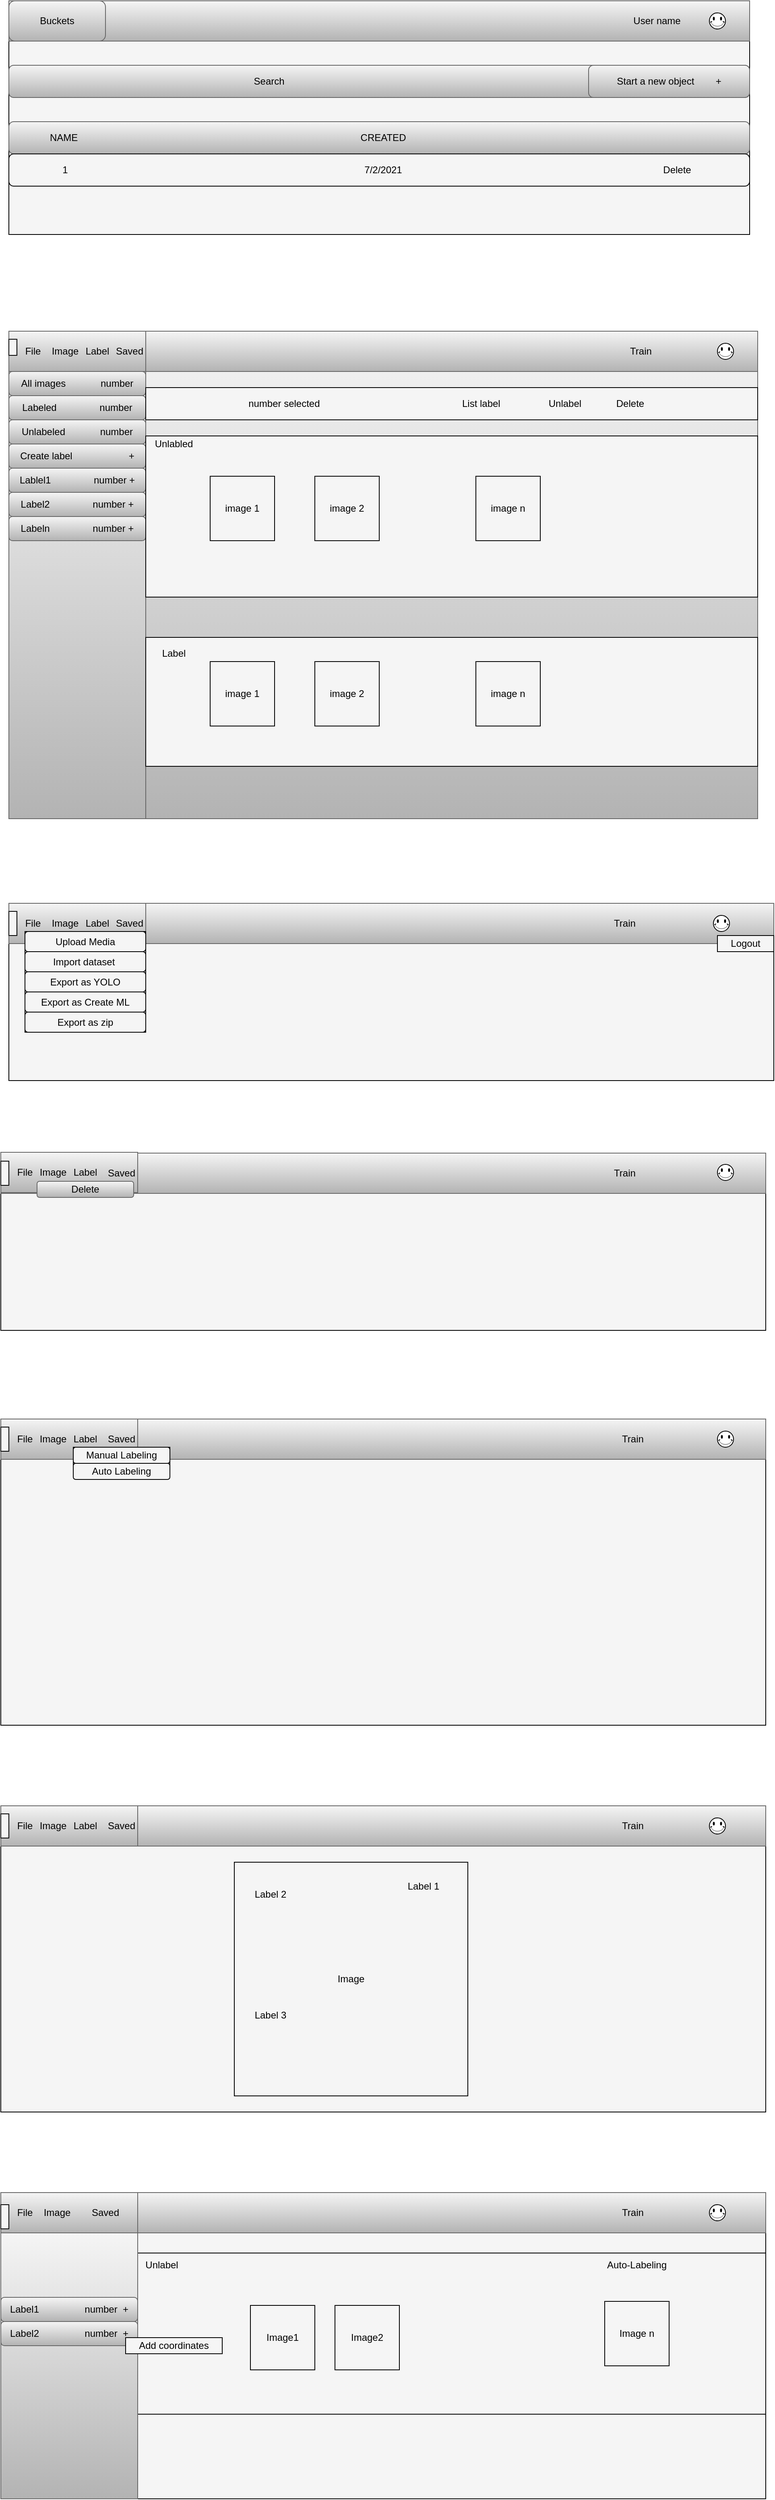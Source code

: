 <mxfile version="14.9.0" type="github">
  <diagram id="Ek6Fak7ttkQd5588zL6J" name="Page-1">
    <mxGraphModel dx="1422" dy="1963" grid="1" gridSize="10" guides="1" tooltips="1" connect="1" arrows="1" fold="1" page="1" pageScale="1" pageWidth="827" pageHeight="1169" math="0" shadow="0">
      <root>
        <mxCell id="0" />
        <mxCell id="1" parent="0" />
        <mxCell id="MTBAlzHgjly1I4JkrnfI-124" value="" style="rounded=0;whiteSpace=wrap;html=1;strokeColor=#000000;fillColor=#F5F5F5;" vertex="1" parent="1">
          <mxGeometry x="40" y="2410" width="950" height="380" as="geometry" />
        </mxCell>
        <mxCell id="MTBAlzHgjly1I4JkrnfI-140" value="" style="rounded=0;whiteSpace=wrap;html=1;strokeColor=#000000;fillColor=#F5F5F5;" vertex="1" parent="1">
          <mxGeometry x="210" y="2485" width="780" height="200" as="geometry" />
        </mxCell>
        <mxCell id="MTBAlzHgjly1I4JkrnfI-139" value="" style="rounded=0;whiteSpace=wrap;html=1;strokeColor=#666666;gradientColor=#b3b3b3;fillColor=#F5F5F5;" vertex="1" parent="1">
          <mxGeometry x="40" y="2460" width="170" height="330" as="geometry" />
        </mxCell>
        <mxCell id="MTBAlzHgjly1I4JkrnfI-125" value="" style="rounded=0;whiteSpace=wrap;html=1;gradientColor=#b3b3b3;fillColor=#f5f5f5;strokeColor=#666666;" vertex="1" parent="1">
          <mxGeometry x="40" y="2410" width="950" height="50" as="geometry" />
        </mxCell>
        <mxCell id="MTBAlzHgjly1I4JkrnfI-130" value="" style="rounded=0;whiteSpace=wrap;html=1;strokeColor=#666666;gradientColor=#b3b3b3;fillColor=#f5f5f5;" vertex="1" parent="1">
          <mxGeometry x="40" y="2410" width="170" height="50" as="geometry" />
        </mxCell>
        <mxCell id="MTBAlzHgjly1I4JkrnfI-110" value="" style="rounded=0;whiteSpace=wrap;html=1;strokeColor=#000000;fillColor=#F5F5F5;" vertex="1" parent="1">
          <mxGeometry x="40" y="1930" width="950" height="380" as="geometry" />
        </mxCell>
        <mxCell id="MTBAlzHgjly1I4JkrnfI-111" value="" style="rounded=0;whiteSpace=wrap;html=1;gradientColor=#b3b3b3;fillColor=#f5f5f5;strokeColor=#666666;" vertex="1" parent="1">
          <mxGeometry x="40" y="1930" width="950" height="50" as="geometry" />
        </mxCell>
        <mxCell id="MTBAlzHgjly1I4JkrnfI-116" value="" style="rounded=0;whiteSpace=wrap;html=1;strokeColor=#666666;gradientColor=#b3b3b3;fillColor=#f5f5f5;" vertex="1" parent="1">
          <mxGeometry x="40" y="1930" width="170" height="50" as="geometry" />
        </mxCell>
        <mxCell id="MTBAlzHgjly1I4JkrnfI-39" value="" style="rounded=0;whiteSpace=wrap;html=1;strokeColor=#000000;fillColor=#F5F5F5;" vertex="1" parent="1">
          <mxGeometry x="40" y="1120" width="950" height="220" as="geometry" />
        </mxCell>
        <mxCell id="MTBAlzHgjly1I4JkrnfI-41" value="" style="rounded=0;whiteSpace=wrap;html=1;gradientColor=#b3b3b3;fillColor=#f5f5f5;strokeColor=#666666;" vertex="1" parent="1">
          <mxGeometry x="40" y="1120" width="950" height="50" as="geometry" />
        </mxCell>
        <mxCell id="MTBAlzHgjly1I4JkrnfI-2" value="" style="rounded=0;whiteSpace=wrap;html=1;gradientColor=#b3b3b3;fillColor=#f5f5f5;strokeColor=#666666;" vertex="1" parent="1">
          <mxGeometry x="50" y="100" width="930" height="605" as="geometry" />
        </mxCell>
        <mxCell id="MTBAlzHgjly1I4JkrnfI-3" value="" style="rounded=0;whiteSpace=wrap;html=1;gradientColor=#b3b3b3;fillColor=#f5f5f5;strokeColor=#666666;" vertex="1" parent="1">
          <mxGeometry x="50" y="100" width="930" height="50" as="geometry" />
        </mxCell>
        <mxCell id="MTBAlzHgjly1I4JkrnfI-4" value="" style="rounded=0;whiteSpace=wrap;html=1;strokeColor=#666666;gradientColor=#b3b3b3;fillColor=#f5f5f5;" vertex="1" parent="1">
          <mxGeometry x="50" y="100" width="170" height="50" as="geometry" />
        </mxCell>
        <mxCell id="MTBAlzHgjly1I4JkrnfI-5" value="File" style="text;html=1;strokeColor=none;fillColor=none;align=center;verticalAlign=middle;whiteSpace=wrap;rounded=0;" vertex="1" parent="1">
          <mxGeometry x="60" y="115" width="40" height="20" as="geometry" />
        </mxCell>
        <mxCell id="MTBAlzHgjly1I4JkrnfI-6" value="Image" style="text;html=1;align=center;verticalAlign=middle;whiteSpace=wrap;rounded=0;" vertex="1" parent="1">
          <mxGeometry x="100" y="115" width="40" height="20" as="geometry" />
        </mxCell>
        <mxCell id="MTBAlzHgjly1I4JkrnfI-7" value="Saved" style="text;html=1;strokeColor=none;fillColor=none;align=center;verticalAlign=middle;whiteSpace=wrap;rounded=0;" vertex="1" parent="1">
          <mxGeometry x="180" y="115" width="40" height="20" as="geometry" />
        </mxCell>
        <mxCell id="MTBAlzHgjly1I4JkrnfI-10" value="Train" style="text;html=1;align=center;verticalAlign=middle;whiteSpace=wrap;rounded=0;" vertex="1" parent="1">
          <mxGeometry x="780" y="115" width="110" height="20" as="geometry" />
        </mxCell>
        <mxCell id="MTBAlzHgjly1I4JkrnfI-12" value="" style="verticalLabelPosition=bottom;verticalAlign=top;html=1;shape=mxgraph.basic.smiley;strokeColor=#000000;" vertex="1" parent="1">
          <mxGeometry x="930" y="115" width="20" height="20" as="geometry" />
        </mxCell>
        <mxCell id="MTBAlzHgjly1I4JkrnfI-13" value="" style="rounded=0;whiteSpace=wrap;html=1;strokeColor=#666666;gradientColor=#b3b3b3;fillColor=#F5F5F5;" vertex="1" parent="1">
          <mxGeometry x="50" y="150" width="170" height="555" as="geometry" />
        </mxCell>
        <mxCell id="MTBAlzHgjly1I4JkrnfI-14" value="All images&amp;nbsp; &amp;nbsp; &amp;nbsp; &amp;nbsp; &amp;nbsp; &amp;nbsp; &amp;nbsp;number" style="rounded=1;whiteSpace=wrap;html=1;strokeColor=#666666;gradientColor=#b3b3b3;fillColor=#f5f5f5;" vertex="1" parent="1">
          <mxGeometry x="50" y="150" width="170" height="30" as="geometry" />
        </mxCell>
        <mxCell id="MTBAlzHgjly1I4JkrnfI-15" value="Labeled&amp;nbsp; &amp;nbsp; &amp;nbsp; &amp;nbsp; &amp;nbsp; &amp;nbsp; &amp;nbsp; &amp;nbsp; number" style="rounded=1;whiteSpace=wrap;html=1;strokeColor=#666666;gradientColor=#b3b3b3;fillColor=#f5f5f5;" vertex="1" parent="1">
          <mxGeometry x="50" y="180" width="170" height="30" as="geometry" />
        </mxCell>
        <mxCell id="MTBAlzHgjly1I4JkrnfI-16" value="Unlabeled&amp;nbsp; &amp;nbsp; &amp;nbsp; &amp;nbsp; &amp;nbsp; &amp;nbsp; &amp;nbsp;number" style="rounded=1;whiteSpace=wrap;html=1;strokeColor=#666666;gradientColor=#b3b3b3;fillColor=#f5f5f5;" vertex="1" parent="1">
          <mxGeometry x="50" y="210" width="170" height="30" as="geometry" />
        </mxCell>
        <mxCell id="MTBAlzHgjly1I4JkrnfI-17" value="Create label&amp;nbsp; &amp;nbsp; &amp;nbsp; &amp;nbsp; &amp;nbsp; &amp;nbsp; &amp;nbsp; &amp;nbsp; &amp;nbsp; &amp;nbsp; &amp;nbsp;+" style="rounded=1;whiteSpace=wrap;html=1;strokeColor=#666666;gradientColor=#b3b3b3;fillColor=#f5f5f5;" vertex="1" parent="1">
          <mxGeometry x="50" y="240" width="170" height="30" as="geometry" />
        </mxCell>
        <mxCell id="MTBAlzHgjly1I4JkrnfI-18" value="Lablel1&amp;nbsp; &amp;nbsp; &amp;nbsp; &amp;nbsp; &amp;nbsp; &amp;nbsp; &amp;nbsp; &amp;nbsp; number +" style="rounded=1;whiteSpace=wrap;html=1;strokeColor=#666666;gradientColor=#b3b3b3;fillColor=#f5f5f5;" vertex="1" parent="1">
          <mxGeometry x="50" y="270" width="170" height="30" as="geometry" />
        </mxCell>
        <mxCell id="MTBAlzHgjly1I4JkrnfI-19" value="Label2&amp;nbsp; &amp;nbsp; &amp;nbsp; &amp;nbsp; &amp;nbsp; &amp;nbsp; &amp;nbsp; &amp;nbsp; number +" style="rounded=1;whiteSpace=wrap;html=1;strokeColor=#666666;gradientColor=#b3b3b3;fillColor=#f5f5f5;" vertex="1" parent="1">
          <mxGeometry x="50" y="300" width="170" height="30" as="geometry" />
        </mxCell>
        <mxCell id="MTBAlzHgjly1I4JkrnfI-20" value="Labeln&amp;nbsp; &amp;nbsp; &amp;nbsp; &amp;nbsp; &amp;nbsp; &amp;nbsp; &amp;nbsp; &amp;nbsp; number +" style="rounded=1;whiteSpace=wrap;html=1;strokeColor=#666666;gradientColor=#b3b3b3;fillColor=#f5f5f5;" vertex="1" parent="1">
          <mxGeometry x="50" y="330" width="170" height="30" as="geometry" />
        </mxCell>
        <mxCell id="MTBAlzHgjly1I4JkrnfI-21" value="" style="rounded=0;whiteSpace=wrap;html=1;strokeColor=#000000;fillColor=#F5F5F5;" vertex="1" parent="1">
          <mxGeometry x="50" y="810" width="950" height="220" as="geometry" />
        </mxCell>
        <mxCell id="MTBAlzHgjly1I4JkrnfI-23" value="" style="rounded=0;whiteSpace=wrap;html=1;gradientColor=#b3b3b3;fillColor=#f5f5f5;strokeColor=#666666;" vertex="1" parent="1">
          <mxGeometry x="50" y="810" width="950" height="50" as="geometry" />
        </mxCell>
        <mxCell id="MTBAlzHgjly1I4JkrnfI-22" value="" style="rounded=0;whiteSpace=wrap;html=1;strokeColor=#666666;gradientColor=#b3b3b3;fillColor=#f5f5f5;" vertex="1" parent="1">
          <mxGeometry x="50" y="810" width="170" height="50" as="geometry" />
        </mxCell>
        <mxCell id="MTBAlzHgjly1I4JkrnfI-24" value="Train" style="text;html=1;align=center;verticalAlign=middle;whiteSpace=wrap;rounded=0;" vertex="1" parent="1">
          <mxGeometry x="760" y="825" width="110" height="20" as="geometry" />
        </mxCell>
        <mxCell id="MTBAlzHgjly1I4JkrnfI-25" value="" style="verticalLabelPosition=bottom;verticalAlign=top;html=1;shape=mxgraph.basic.smiley;strokeColor=#000000;" vertex="1" parent="1">
          <mxGeometry x="925" y="825" width="20" height="20" as="geometry" />
        </mxCell>
        <mxCell id="MTBAlzHgjly1I4JkrnfI-38" value="" style="edgeStyle=orthogonalEdgeStyle;rounded=0;orthogonalLoop=1;jettySize=auto;html=1;" edge="1" parent="1" source="MTBAlzHgjly1I4JkrnfI-26" target="MTBAlzHgjly1I4JkrnfI-37">
          <mxGeometry relative="1" as="geometry" />
        </mxCell>
        <mxCell id="MTBAlzHgjly1I4JkrnfI-26" value="File" style="text;html=1;strokeColor=none;fillColor=none;align=center;verticalAlign=middle;whiteSpace=wrap;rounded=0;" vertex="1" parent="1">
          <mxGeometry x="60" y="825" width="40" height="20" as="geometry" />
        </mxCell>
        <mxCell id="MTBAlzHgjly1I4JkrnfI-30" value="" style="rounded=0;whiteSpace=wrap;html=1;strokeColor=#000000;fillColor=#F5F5F5;" vertex="1" parent="1">
          <mxGeometry x="70" y="845" width="150" height="125" as="geometry" />
        </mxCell>
        <mxCell id="MTBAlzHgjly1I4JkrnfI-31" value="Upload Media" style="rounded=1;whiteSpace=wrap;html=1;strokeColor=#000000;fillColor=#F5F5F5;" vertex="1" parent="1">
          <mxGeometry x="70" y="845" width="150" height="25" as="geometry" />
        </mxCell>
        <mxCell id="MTBAlzHgjly1I4JkrnfI-34" value="Export as YOLO" style="rounded=1;whiteSpace=wrap;html=1;strokeColor=#000000;fillColor=#F5F5F5;" vertex="1" parent="1">
          <mxGeometry x="70" y="895" width="150" height="25" as="geometry" />
        </mxCell>
        <mxCell id="MTBAlzHgjly1I4JkrnfI-35" value="Export as Create ML" style="rounded=1;whiteSpace=wrap;html=1;strokeColor=#000000;fillColor=#F5F5F5;" vertex="1" parent="1">
          <mxGeometry x="70" y="920" width="150" height="25" as="geometry" />
        </mxCell>
        <mxCell id="MTBAlzHgjly1I4JkrnfI-36" value="Export as zip" style="rounded=1;whiteSpace=wrap;html=1;strokeColor=#000000;fillColor=#F5F5F5;" vertex="1" parent="1">
          <mxGeometry x="70" y="945" width="150" height="25" as="geometry" />
        </mxCell>
        <mxCell id="MTBAlzHgjly1I4JkrnfI-37" value="Import dataset&amp;nbsp;" style="rounded=1;whiteSpace=wrap;html=1;strokeColor=#000000;fillColor=#F5F5F5;" vertex="1" parent="1">
          <mxGeometry x="70" y="870" width="150" height="25" as="geometry" />
        </mxCell>
        <mxCell id="MTBAlzHgjly1I4JkrnfI-40" value="" style="rounded=0;whiteSpace=wrap;html=1;strokeColor=#666666;gradientColor=#b3b3b3;fillColor=#f5f5f5;" vertex="1" parent="1">
          <mxGeometry x="40" y="1119" width="170" height="50" as="geometry" />
        </mxCell>
        <mxCell id="MTBAlzHgjly1I4JkrnfI-42" value="Train" style="text;html=1;align=center;verticalAlign=middle;whiteSpace=wrap;rounded=0;" vertex="1" parent="1">
          <mxGeometry x="760" y="1135" width="110" height="20" as="geometry" />
        </mxCell>
        <mxCell id="MTBAlzHgjly1I4JkrnfI-44" value="File" style="text;html=1;strokeColor=none;fillColor=none;align=center;verticalAlign=middle;whiteSpace=wrap;rounded=0;" vertex="1" parent="1">
          <mxGeometry x="50" y="1134" width="40" height="20" as="geometry" />
        </mxCell>
        <mxCell id="MTBAlzHgjly1I4JkrnfI-45" value="Image" style="text;html=1;align=center;verticalAlign=middle;whiteSpace=wrap;rounded=0;" vertex="1" parent="1">
          <mxGeometry x="100" y="825" width="40" height="20" as="geometry" />
        </mxCell>
        <mxCell id="MTBAlzHgjly1I4JkrnfI-46" value="Saved" style="text;html=1;strokeColor=none;fillColor=none;align=center;verticalAlign=middle;whiteSpace=wrap;rounded=0;" vertex="1" parent="1">
          <mxGeometry x="180" y="825" width="40" height="20" as="geometry" />
        </mxCell>
        <mxCell id="MTBAlzHgjly1I4JkrnfI-47" value="Image" style="text;html=1;align=center;verticalAlign=middle;whiteSpace=wrap;rounded=0;" vertex="1" parent="1">
          <mxGeometry x="85" y="1134" width="40" height="20" as="geometry" />
        </mxCell>
        <mxCell id="MTBAlzHgjly1I4JkrnfI-48" value="Saved" style="text;html=1;strokeColor=none;fillColor=none;align=center;verticalAlign=middle;whiteSpace=wrap;rounded=0;" vertex="1" parent="1">
          <mxGeometry x="170" y="1135" width="40" height="20" as="geometry" />
        </mxCell>
        <mxCell id="MTBAlzHgjly1I4JkrnfI-50" value="Delete" style="rounded=1;whiteSpace=wrap;html=1;strokeColor=#666666;fillColor=#f5f5f5;gradientColor=#b3b3b3;" vertex="1" parent="1">
          <mxGeometry x="85" y="1155" width="120" height="20" as="geometry" />
        </mxCell>
        <mxCell id="MTBAlzHgjly1I4JkrnfI-51" value="" style="rounded=0;whiteSpace=wrap;html=1;strokeColor=#000000;fillColor=#F5F5F5;" vertex="1" parent="1">
          <mxGeometry x="220" y="230" width="760" height="200" as="geometry" />
        </mxCell>
        <mxCell id="MTBAlzHgjly1I4JkrnfI-53" value="number selected&amp;nbsp; &amp;nbsp; &amp;nbsp; &amp;nbsp; &amp;nbsp; &amp;nbsp; &amp;nbsp; &amp;nbsp; &amp;nbsp; &amp;nbsp; &amp;nbsp; &amp;nbsp; &amp;nbsp; &amp;nbsp; &amp;nbsp; &amp;nbsp; &amp;nbsp; &amp;nbsp; &amp;nbsp; &amp;nbsp; &amp;nbsp; &amp;nbsp; &amp;nbsp; &amp;nbsp; &amp;nbsp; &amp;nbsp; &amp;nbsp;List label&amp;nbsp; &amp;nbsp; &amp;nbsp; &amp;nbsp; &amp;nbsp; &amp;nbsp; &amp;nbsp; &amp;nbsp; &amp;nbsp; Unlabel&amp;nbsp; &amp;nbsp; &amp;nbsp; &amp;nbsp; &amp;nbsp; &amp;nbsp; &amp;nbsp;Delete&amp;nbsp; &amp;nbsp;&amp;nbsp;" style="rounded=0;whiteSpace=wrap;html=1;strokeColor=#000000;fillColor=#F5F5F5;" vertex="1" parent="1">
          <mxGeometry x="220" y="170" width="760" height="40" as="geometry" />
        </mxCell>
        <mxCell id="MTBAlzHgjly1I4JkrnfI-54" value="Unlabled" style="text;html=1;strokeColor=none;fillColor=none;align=center;verticalAlign=middle;whiteSpace=wrap;rounded=0;" vertex="1" parent="1">
          <mxGeometry x="230" y="230" width="50" height="20" as="geometry" />
        </mxCell>
        <mxCell id="MTBAlzHgjly1I4JkrnfI-55" value="image 1" style="whiteSpace=wrap;html=1;aspect=fixed;strokeColor=#000000;fillColor=#F5F5F5;" vertex="1" parent="1">
          <mxGeometry x="300" y="280" width="80" height="80" as="geometry" />
        </mxCell>
        <mxCell id="MTBAlzHgjly1I4JkrnfI-56" value="image 2" style="whiteSpace=wrap;html=1;aspect=fixed;strokeColor=#000000;fillColor=#F5F5F5;" vertex="1" parent="1">
          <mxGeometry x="430" y="280" width="80" height="80" as="geometry" />
        </mxCell>
        <mxCell id="MTBAlzHgjly1I4JkrnfI-58" value="image n" style="whiteSpace=wrap;html=1;aspect=fixed;strokeColor=#000000;fillColor=#F5F5F5;" vertex="1" parent="1">
          <mxGeometry x="630" y="280" width="80" height="80" as="geometry" />
        </mxCell>
        <mxCell id="MTBAlzHgjly1I4JkrnfI-60" value="" style="rounded=0;whiteSpace=wrap;html=1;strokeColor=#000000;fillColor=#F5F5F5;" vertex="1" parent="1">
          <mxGeometry x="220" y="480" width="760" height="160" as="geometry" />
        </mxCell>
        <mxCell id="MTBAlzHgjly1I4JkrnfI-61" value="Label" style="text;html=1;strokeColor=none;fillColor=none;align=center;verticalAlign=middle;whiteSpace=wrap;rounded=0;" vertex="1" parent="1">
          <mxGeometry x="230" y="490" width="50" height="20" as="geometry" />
        </mxCell>
        <mxCell id="MTBAlzHgjly1I4JkrnfI-62" value="image 1" style="whiteSpace=wrap;html=1;aspect=fixed;strokeColor=#000000;fillColor=#F5F5F5;" vertex="1" parent="1">
          <mxGeometry x="300" y="510" width="80" height="80" as="geometry" />
        </mxCell>
        <mxCell id="MTBAlzHgjly1I4JkrnfI-63" value="image 2" style="whiteSpace=wrap;html=1;aspect=fixed;strokeColor=#000000;fillColor=#F5F5F5;" vertex="1" parent="1">
          <mxGeometry x="430" y="510" width="80" height="80" as="geometry" />
        </mxCell>
        <mxCell id="MTBAlzHgjly1I4JkrnfI-64" value="image n" style="whiteSpace=wrap;html=1;aspect=fixed;strokeColor=#000000;fillColor=#F5F5F5;" vertex="1" parent="1">
          <mxGeometry x="630" y="510" width="80" height="80" as="geometry" />
        </mxCell>
        <mxCell id="MTBAlzHgjly1I4JkrnfI-65" value="" style="rounded=0;whiteSpace=wrap;html=1;strokeColor=#000000;fillColor=#F5F5F5;" vertex="1" parent="1">
          <mxGeometry x="40" y="1450" width="950" height="380" as="geometry" />
        </mxCell>
        <mxCell id="MTBAlzHgjly1I4JkrnfI-66" value="" style="rounded=0;whiteSpace=wrap;html=1;gradientColor=#b3b3b3;fillColor=#f5f5f5;strokeColor=#666666;" vertex="1" parent="1">
          <mxGeometry x="40" y="1450" width="950" height="50" as="geometry" />
        </mxCell>
        <mxCell id="MTBAlzHgjly1I4JkrnfI-67" value="Train" style="text;html=1;align=center;verticalAlign=middle;whiteSpace=wrap;rounded=0;" vertex="1" parent="1">
          <mxGeometry x="770" y="1465" width="110" height="20" as="geometry" />
        </mxCell>
        <mxCell id="MTBAlzHgjly1I4JkrnfI-69" value="" style="rounded=0;whiteSpace=wrap;html=1;strokeColor=#666666;gradientColor=#b3b3b3;fillColor=#f5f5f5;" vertex="1" parent="1">
          <mxGeometry x="40" y="1450" width="170" height="50" as="geometry" />
        </mxCell>
        <mxCell id="MTBAlzHgjly1I4JkrnfI-70" value="File" style="text;html=1;strokeColor=none;fillColor=none;align=center;verticalAlign=middle;whiteSpace=wrap;rounded=0;" vertex="1" parent="1">
          <mxGeometry x="50" y="1465" width="40" height="20" as="geometry" />
        </mxCell>
        <mxCell id="MTBAlzHgjly1I4JkrnfI-71" value="Image" style="text;html=1;align=center;verticalAlign=middle;whiteSpace=wrap;rounded=0;" vertex="1" parent="1">
          <mxGeometry x="85" y="1465" width="40" height="20" as="geometry" />
        </mxCell>
        <mxCell id="MTBAlzHgjly1I4JkrnfI-72" value="Saved" style="text;html=1;strokeColor=none;fillColor=none;align=center;verticalAlign=middle;whiteSpace=wrap;rounded=0;" vertex="1" parent="1">
          <mxGeometry x="170" y="1465" width="40" height="20" as="geometry" />
        </mxCell>
        <mxCell id="MTBAlzHgjly1I4JkrnfI-74" value="Logout" style="rounded=0;whiteSpace=wrap;html=1;strokeColor=#000000;fillColor=#F5F5F5;" vertex="1" parent="1">
          <mxGeometry x="930" y="850" width="70" height="20" as="geometry" />
        </mxCell>
        <mxCell id="MTBAlzHgjly1I4JkrnfI-75" value="" style="verticalLabelPosition=bottom;verticalAlign=top;html=1;shape=mxgraph.basic.smiley;strokeColor=#000000;" vertex="1" parent="1">
          <mxGeometry x="930" y="1134" width="20" height="20" as="geometry" />
        </mxCell>
        <mxCell id="MTBAlzHgjly1I4JkrnfI-76" value="" style="verticalLabelPosition=bottom;verticalAlign=top;html=1;shape=mxgraph.basic.smiley;strokeColor=#000000;" vertex="1" parent="1">
          <mxGeometry x="930" y="1465" width="20" height="20" as="geometry" />
        </mxCell>
        <mxCell id="MTBAlzHgjly1I4JkrnfI-77" value="" style="rounded=0;whiteSpace=wrap;html=1;strokeColor=#000000;fillColor=#F5F5F5;" vertex="1" parent="1">
          <mxGeometry x="50" y="-310" width="920" height="290" as="geometry" />
        </mxCell>
        <mxCell id="MTBAlzHgjly1I4JkrnfI-78" value="" style="rounded=0;whiteSpace=wrap;html=1;strokeColor=#000000;fillColor=#F5F5F5;" vertex="1" parent="1">
          <mxGeometry x="50" y="110" width="10" height="20" as="geometry" />
        </mxCell>
        <mxCell id="MTBAlzHgjly1I4JkrnfI-81" value="" style="rounded=0;whiteSpace=wrap;html=1;strokeColor=#666666;fillColor=#f5f5f5;gradientColor=#b3b3b3;" vertex="1" parent="1">
          <mxGeometry x="50" y="-310" width="920" height="50" as="geometry" />
        </mxCell>
        <mxCell id="MTBAlzHgjly1I4JkrnfI-82" value="Buckets" style="rounded=1;whiteSpace=wrap;html=1;strokeColor=#666666;fillColor=#f5f5f5;gradientColor=#b3b3b3;" vertex="1" parent="1">
          <mxGeometry x="50" y="-310" width="120" height="50" as="geometry" />
        </mxCell>
        <mxCell id="MTBAlzHgjly1I4JkrnfI-83" value="" style="verticalLabelPosition=bottom;verticalAlign=top;html=1;shape=mxgraph.basic.smiley;strokeColor=#000000;" vertex="1" parent="1">
          <mxGeometry x="920" y="-295" width="20" height="20" as="geometry" />
        </mxCell>
        <mxCell id="MTBAlzHgjly1I4JkrnfI-84" value="User name" style="text;html=1;strokeColor=none;fillColor=none;align=center;verticalAlign=middle;whiteSpace=wrap;rounded=0;" vertex="1" parent="1">
          <mxGeometry x="820" y="-295" width="70" height="20" as="geometry" />
        </mxCell>
        <mxCell id="MTBAlzHgjly1I4JkrnfI-85" value="Search&amp;nbsp; &amp;nbsp; &amp;nbsp; &amp;nbsp; &amp;nbsp; &amp;nbsp; &amp;nbsp; &amp;nbsp; &amp;nbsp; &amp;nbsp; &amp;nbsp; &amp;nbsp; &amp;nbsp; &amp;nbsp; &amp;nbsp; &amp;nbsp; &amp;nbsp; &amp;nbsp; &amp;nbsp; &amp;nbsp; &amp;nbsp; &amp;nbsp; &amp;nbsp; &amp;nbsp; &amp;nbsp; &amp;nbsp; &amp;nbsp; &amp;nbsp; &amp;nbsp; &amp;nbsp; &amp;nbsp; &amp;nbsp; &amp;nbsp; &amp;nbsp; &amp;nbsp; &amp;nbsp; &amp;nbsp; &amp;nbsp; &amp;nbsp; &amp;nbsp; &amp;nbsp;&amp;nbsp;" style="rounded=1;whiteSpace=wrap;html=1;strokeColor=#666666;fillColor=#f5f5f5;gradientColor=#b3b3b3;" vertex="1" parent="1">
          <mxGeometry x="50" y="-230" width="920" height="40" as="geometry" />
        </mxCell>
        <mxCell id="MTBAlzHgjly1I4JkrnfI-87" value="Start a new object&amp;nbsp; &amp;nbsp; &amp;nbsp; &amp;nbsp; +" style="rounded=1;whiteSpace=wrap;html=1;strokeColor=#666666;fillColor=#f5f5f5;gradientColor=#b3b3b3;" vertex="1" parent="1">
          <mxGeometry x="770" y="-230" width="200" height="40" as="geometry" />
        </mxCell>
        <mxCell id="MTBAlzHgjly1I4JkrnfI-88" value="" style="rounded=1;whiteSpace=wrap;html=1;strokeColor=#666666;fillColor=#f5f5f5;gradientColor=#b3b3b3;" vertex="1" parent="1">
          <mxGeometry x="50" y="-160" width="920" height="40" as="geometry" />
        </mxCell>
        <mxCell id="MTBAlzHgjly1I4JkrnfI-89" value="NAME&amp;nbsp;" style="text;html=1;strokeColor=none;fillColor=none;align=center;verticalAlign=middle;whiteSpace=wrap;rounded=0;" vertex="1" parent="1">
          <mxGeometry x="100" y="-150" width="40" height="20" as="geometry" />
        </mxCell>
        <mxCell id="MTBAlzHgjly1I4JkrnfI-90" value="CREATED" style="text;html=1;strokeColor=none;fillColor=none;align=center;verticalAlign=middle;whiteSpace=wrap;rounded=0;" vertex="1" parent="1">
          <mxGeometry x="495" y="-150" width="40" height="20" as="geometry" />
        </mxCell>
        <mxCell id="MTBAlzHgjly1I4JkrnfI-91" value="" style="rounded=1;whiteSpace=wrap;html=1;strokeColor=#000000;fillColor=#F5F5F5;" vertex="1" parent="1">
          <mxGeometry x="50" y="-120" width="920" height="40" as="geometry" />
        </mxCell>
        <mxCell id="MTBAlzHgjly1I4JkrnfI-92" value="1" style="text;html=1;strokeColor=none;fillColor=none;align=center;verticalAlign=middle;whiteSpace=wrap;rounded=0;" vertex="1" parent="1">
          <mxGeometry x="100" y="-110" width="40" height="20" as="geometry" />
        </mxCell>
        <mxCell id="MTBAlzHgjly1I4JkrnfI-93" value="7/2/2021" style="text;html=1;strokeColor=none;fillColor=none;align=center;verticalAlign=middle;whiteSpace=wrap;rounded=0;" vertex="1" parent="1">
          <mxGeometry x="495" y="-110" width="40" height="20" as="geometry" />
        </mxCell>
        <mxCell id="MTBAlzHgjly1I4JkrnfI-95" value="Delete" style="text;html=1;strokeColor=none;fillColor=none;align=center;verticalAlign=middle;whiteSpace=wrap;rounded=0;" vertex="1" parent="1">
          <mxGeometry x="860" y="-110" width="40" height="20" as="geometry" />
        </mxCell>
        <mxCell id="MTBAlzHgjly1I4JkrnfI-97" value="Label" style="text;html=1;strokeColor=none;fillColor=none;align=center;verticalAlign=middle;whiteSpace=wrap;rounded=0;" vertex="1" parent="1">
          <mxGeometry x="140" y="115" width="40" height="20" as="geometry" />
        </mxCell>
        <mxCell id="MTBAlzHgjly1I4JkrnfI-99" value="Label" style="text;html=1;align=center;verticalAlign=middle;whiteSpace=wrap;rounded=0;" vertex="1" parent="1">
          <mxGeometry x="140" y="825" width="40" height="20" as="geometry" />
        </mxCell>
        <mxCell id="MTBAlzHgjly1I4JkrnfI-102" value="" style="rounded=0;whiteSpace=wrap;html=1;strokeColor=#000000;fillColor=#F5F5F5;" vertex="1" parent="1">
          <mxGeometry x="40" y="1460" width="10" height="30" as="geometry" />
        </mxCell>
        <mxCell id="MTBAlzHgjly1I4JkrnfI-103" value="" style="rounded=0;whiteSpace=wrap;html=1;strokeColor=#000000;fillColor=#F5F5F5;" vertex="1" parent="1">
          <mxGeometry x="50" y="820" width="10" height="30" as="geometry" />
        </mxCell>
        <mxCell id="MTBAlzHgjly1I4JkrnfI-104" value="" style="rounded=0;whiteSpace=wrap;html=1;strokeColor=#000000;fillColor=#F5F5F5;" vertex="1" parent="1">
          <mxGeometry x="40" y="1130" width="10" height="30" as="geometry" />
        </mxCell>
        <mxCell id="MTBAlzHgjly1I4JkrnfI-105" value="Label" style="text;html=1;strokeColor=none;fillColor=none;align=center;verticalAlign=middle;whiteSpace=wrap;rounded=0;" vertex="1" parent="1">
          <mxGeometry x="125" y="1134" width="40" height="20" as="geometry" />
        </mxCell>
        <mxCell id="MTBAlzHgjly1I4JkrnfI-106" value="Label" style="text;html=1;align=center;verticalAlign=middle;whiteSpace=wrap;rounded=0;" vertex="1" parent="1">
          <mxGeometry x="125" y="1465" width="40" height="20" as="geometry" />
        </mxCell>
        <mxCell id="MTBAlzHgjly1I4JkrnfI-107" value="" style="rounded=0;whiteSpace=wrap;html=1;strokeColor=#000000;fillColor=#F5F5F5;" vertex="1" parent="1">
          <mxGeometry x="130" y="1485" width="120" height="35" as="geometry" />
        </mxCell>
        <mxCell id="MTBAlzHgjly1I4JkrnfI-108" value="Manual Labeling" style="rounded=1;whiteSpace=wrap;html=1;strokeColor=#000000;fillColor=#F5F5F5;" vertex="1" parent="1">
          <mxGeometry x="130" y="1485" width="120" height="20" as="geometry" />
        </mxCell>
        <mxCell id="MTBAlzHgjly1I4JkrnfI-109" value="Auto Labeling" style="rounded=1;whiteSpace=wrap;html=1;strokeColor=#000000;fillColor=#F5F5F5;" vertex="1" parent="1">
          <mxGeometry x="130" y="1505" width="120" height="20" as="geometry" />
        </mxCell>
        <mxCell id="MTBAlzHgjly1I4JkrnfI-112" value="Train" style="text;html=1;align=center;verticalAlign=middle;whiteSpace=wrap;rounded=0;" vertex="1" parent="1">
          <mxGeometry x="770" y="1945" width="110" height="20" as="geometry" />
        </mxCell>
        <mxCell id="MTBAlzHgjly1I4JkrnfI-113" value="" style="verticalLabelPosition=bottom;verticalAlign=top;html=1;shape=mxgraph.basic.smiley;strokeColor=#000000;" vertex="1" parent="1">
          <mxGeometry x="920" y="1945" width="20" height="20" as="geometry" />
        </mxCell>
        <mxCell id="MTBAlzHgjly1I4JkrnfI-114" value="" style="rounded=0;whiteSpace=wrap;html=1;strokeColor=#000000;fillColor=#F5F5F5;" vertex="1" parent="1">
          <mxGeometry x="40" y="1940" width="10" height="30" as="geometry" />
        </mxCell>
        <mxCell id="MTBAlzHgjly1I4JkrnfI-115" value="File" style="text;html=1;strokeColor=none;fillColor=none;align=center;verticalAlign=middle;whiteSpace=wrap;rounded=0;" vertex="1" parent="1">
          <mxGeometry x="50" y="1945" width="40" height="20" as="geometry" />
        </mxCell>
        <mxCell id="MTBAlzHgjly1I4JkrnfI-117" value="Image" style="text;html=1;align=center;verticalAlign=middle;whiteSpace=wrap;rounded=0;" vertex="1" parent="1">
          <mxGeometry x="85" y="1945" width="40" height="20" as="geometry" />
        </mxCell>
        <mxCell id="MTBAlzHgjly1I4JkrnfI-118" value="Label" style="text;html=1;align=center;verticalAlign=middle;whiteSpace=wrap;rounded=0;" vertex="1" parent="1">
          <mxGeometry x="125" y="1945" width="40" height="20" as="geometry" />
        </mxCell>
        <mxCell id="MTBAlzHgjly1I4JkrnfI-119" value="Saved" style="text;html=1;strokeColor=none;fillColor=none;align=center;verticalAlign=middle;whiteSpace=wrap;rounded=0;" vertex="1" parent="1">
          <mxGeometry x="170" y="1945" width="40" height="20" as="geometry" />
        </mxCell>
        <mxCell id="MTBAlzHgjly1I4JkrnfI-120" value="Image" style="whiteSpace=wrap;html=1;aspect=fixed;strokeColor=#000000;fillColor=#F5F5F5;" vertex="1" parent="1">
          <mxGeometry x="330" y="2000" width="290" height="290" as="geometry" />
        </mxCell>
        <mxCell id="MTBAlzHgjly1I4JkrnfI-121" value="Label 1" style="text;html=1;strokeColor=none;fillColor=none;align=center;verticalAlign=middle;whiteSpace=wrap;rounded=0;" vertex="1" parent="1">
          <mxGeometry x="540" y="2020" width="50" height="20" as="geometry" />
        </mxCell>
        <mxCell id="MTBAlzHgjly1I4JkrnfI-122" value="Label 2" style="text;html=1;strokeColor=none;fillColor=none;align=center;verticalAlign=middle;whiteSpace=wrap;rounded=0;" vertex="1" parent="1">
          <mxGeometry x="350" y="2030" width="50" height="20" as="geometry" />
        </mxCell>
        <mxCell id="MTBAlzHgjly1I4JkrnfI-123" value="Label 3" style="text;html=1;strokeColor=none;fillColor=none;align=center;verticalAlign=middle;whiteSpace=wrap;rounded=0;" vertex="1" parent="1">
          <mxGeometry x="350" y="2180" width="50" height="20" as="geometry" />
        </mxCell>
        <mxCell id="MTBAlzHgjly1I4JkrnfI-126" value="Train" style="text;html=1;align=center;verticalAlign=middle;whiteSpace=wrap;rounded=0;" vertex="1" parent="1">
          <mxGeometry x="770" y="2425" width="110" height="20" as="geometry" />
        </mxCell>
        <mxCell id="MTBAlzHgjly1I4JkrnfI-127" value="" style="verticalLabelPosition=bottom;verticalAlign=top;html=1;shape=mxgraph.basic.smiley;strokeColor=#000000;" vertex="1" parent="1">
          <mxGeometry x="920" y="2425" width="20" height="20" as="geometry" />
        </mxCell>
        <mxCell id="MTBAlzHgjly1I4JkrnfI-128" value="" style="rounded=0;whiteSpace=wrap;html=1;strokeColor=#000000;fillColor=#F5F5F5;" vertex="1" parent="1">
          <mxGeometry x="40" y="2425" width="10" height="30" as="geometry" />
        </mxCell>
        <mxCell id="MTBAlzHgjly1I4JkrnfI-129" value="File" style="text;html=1;strokeColor=none;fillColor=none;align=center;verticalAlign=middle;whiteSpace=wrap;rounded=0;" vertex="1" parent="1">
          <mxGeometry x="50" y="2425" width="40" height="20" as="geometry" />
        </mxCell>
        <mxCell id="MTBAlzHgjly1I4JkrnfI-131" value="Image" style="text;html=1;align=center;verticalAlign=middle;whiteSpace=wrap;rounded=0;" vertex="1" parent="1">
          <mxGeometry x="90" y="2425" width="40" height="20" as="geometry" />
        </mxCell>
        <mxCell id="MTBAlzHgjly1I4JkrnfI-134" value="Saved" style="text;html=1;strokeColor=none;fillColor=none;align=center;verticalAlign=middle;whiteSpace=wrap;rounded=0;" vertex="1" parent="1">
          <mxGeometry x="150" y="2425" width="40" height="20" as="geometry" />
        </mxCell>
        <mxCell id="MTBAlzHgjly1I4JkrnfI-136" value="Label1&amp;nbsp; &amp;nbsp; &amp;nbsp; &amp;nbsp; &amp;nbsp; &amp;nbsp; &amp;nbsp; &amp;nbsp; &amp;nbsp;number&amp;nbsp; +" style="rounded=1;whiteSpace=wrap;html=1;strokeColor=#666666;gradientColor=#b3b3b3;fillColor=#f5f5f5;" vertex="1" parent="1">
          <mxGeometry x="40" y="2540" width="170" height="30" as="geometry" />
        </mxCell>
        <mxCell id="MTBAlzHgjly1I4JkrnfI-137" value="Label2&amp;nbsp; &amp;nbsp; &amp;nbsp; &amp;nbsp; &amp;nbsp; &amp;nbsp; &amp;nbsp; &amp;nbsp; &amp;nbsp;number&amp;nbsp; +" style="rounded=1;whiteSpace=wrap;html=1;strokeColor=#666666;gradientColor=#b3b3b3;fillColor=#f5f5f5;" vertex="1" parent="1">
          <mxGeometry x="40" y="2570" width="170" height="30" as="geometry" />
        </mxCell>
        <mxCell id="MTBAlzHgjly1I4JkrnfI-138" value="Add&amp;nbsp;coordinates" style="rounded=0;whiteSpace=wrap;html=1;strokeColor=#000000;fillColor=#F5F5F5;" vertex="1" parent="1">
          <mxGeometry x="195" y="2590" width="120" height="20" as="geometry" />
        </mxCell>
        <mxCell id="MTBAlzHgjly1I4JkrnfI-141" value="Unlabel" style="text;html=1;strokeColor=none;fillColor=none;align=center;verticalAlign=middle;whiteSpace=wrap;rounded=0;" vertex="1" parent="1">
          <mxGeometry x="220" y="2490" width="40" height="20" as="geometry" />
        </mxCell>
        <mxCell id="MTBAlzHgjly1I4JkrnfI-142" value="Image1" style="whiteSpace=wrap;html=1;aspect=fixed;strokeColor=#000000;fillColor=#F5F5F5;" vertex="1" parent="1">
          <mxGeometry x="350" y="2550" width="80" height="80" as="geometry" />
        </mxCell>
        <mxCell id="MTBAlzHgjly1I4JkrnfI-143" value="Image2" style="whiteSpace=wrap;html=1;aspect=fixed;strokeColor=#000000;fillColor=#F5F5F5;" vertex="1" parent="1">
          <mxGeometry x="455" y="2550" width="80" height="80" as="geometry" />
        </mxCell>
        <mxCell id="MTBAlzHgjly1I4JkrnfI-144" value="Image n" style="whiteSpace=wrap;html=1;aspect=fixed;strokeColor=#000000;fillColor=#F5F5F5;" vertex="1" parent="1">
          <mxGeometry x="790" y="2545" width="80" height="80" as="geometry" />
        </mxCell>
        <mxCell id="MTBAlzHgjly1I4JkrnfI-145" value="Auto-Labeling" style="text;html=1;strokeColor=none;fillColor=none;align=center;verticalAlign=middle;whiteSpace=wrap;rounded=0;" vertex="1" parent="1">
          <mxGeometry x="790" y="2490" width="80" height="20" as="geometry" />
        </mxCell>
      </root>
    </mxGraphModel>
  </diagram>
</mxfile>
